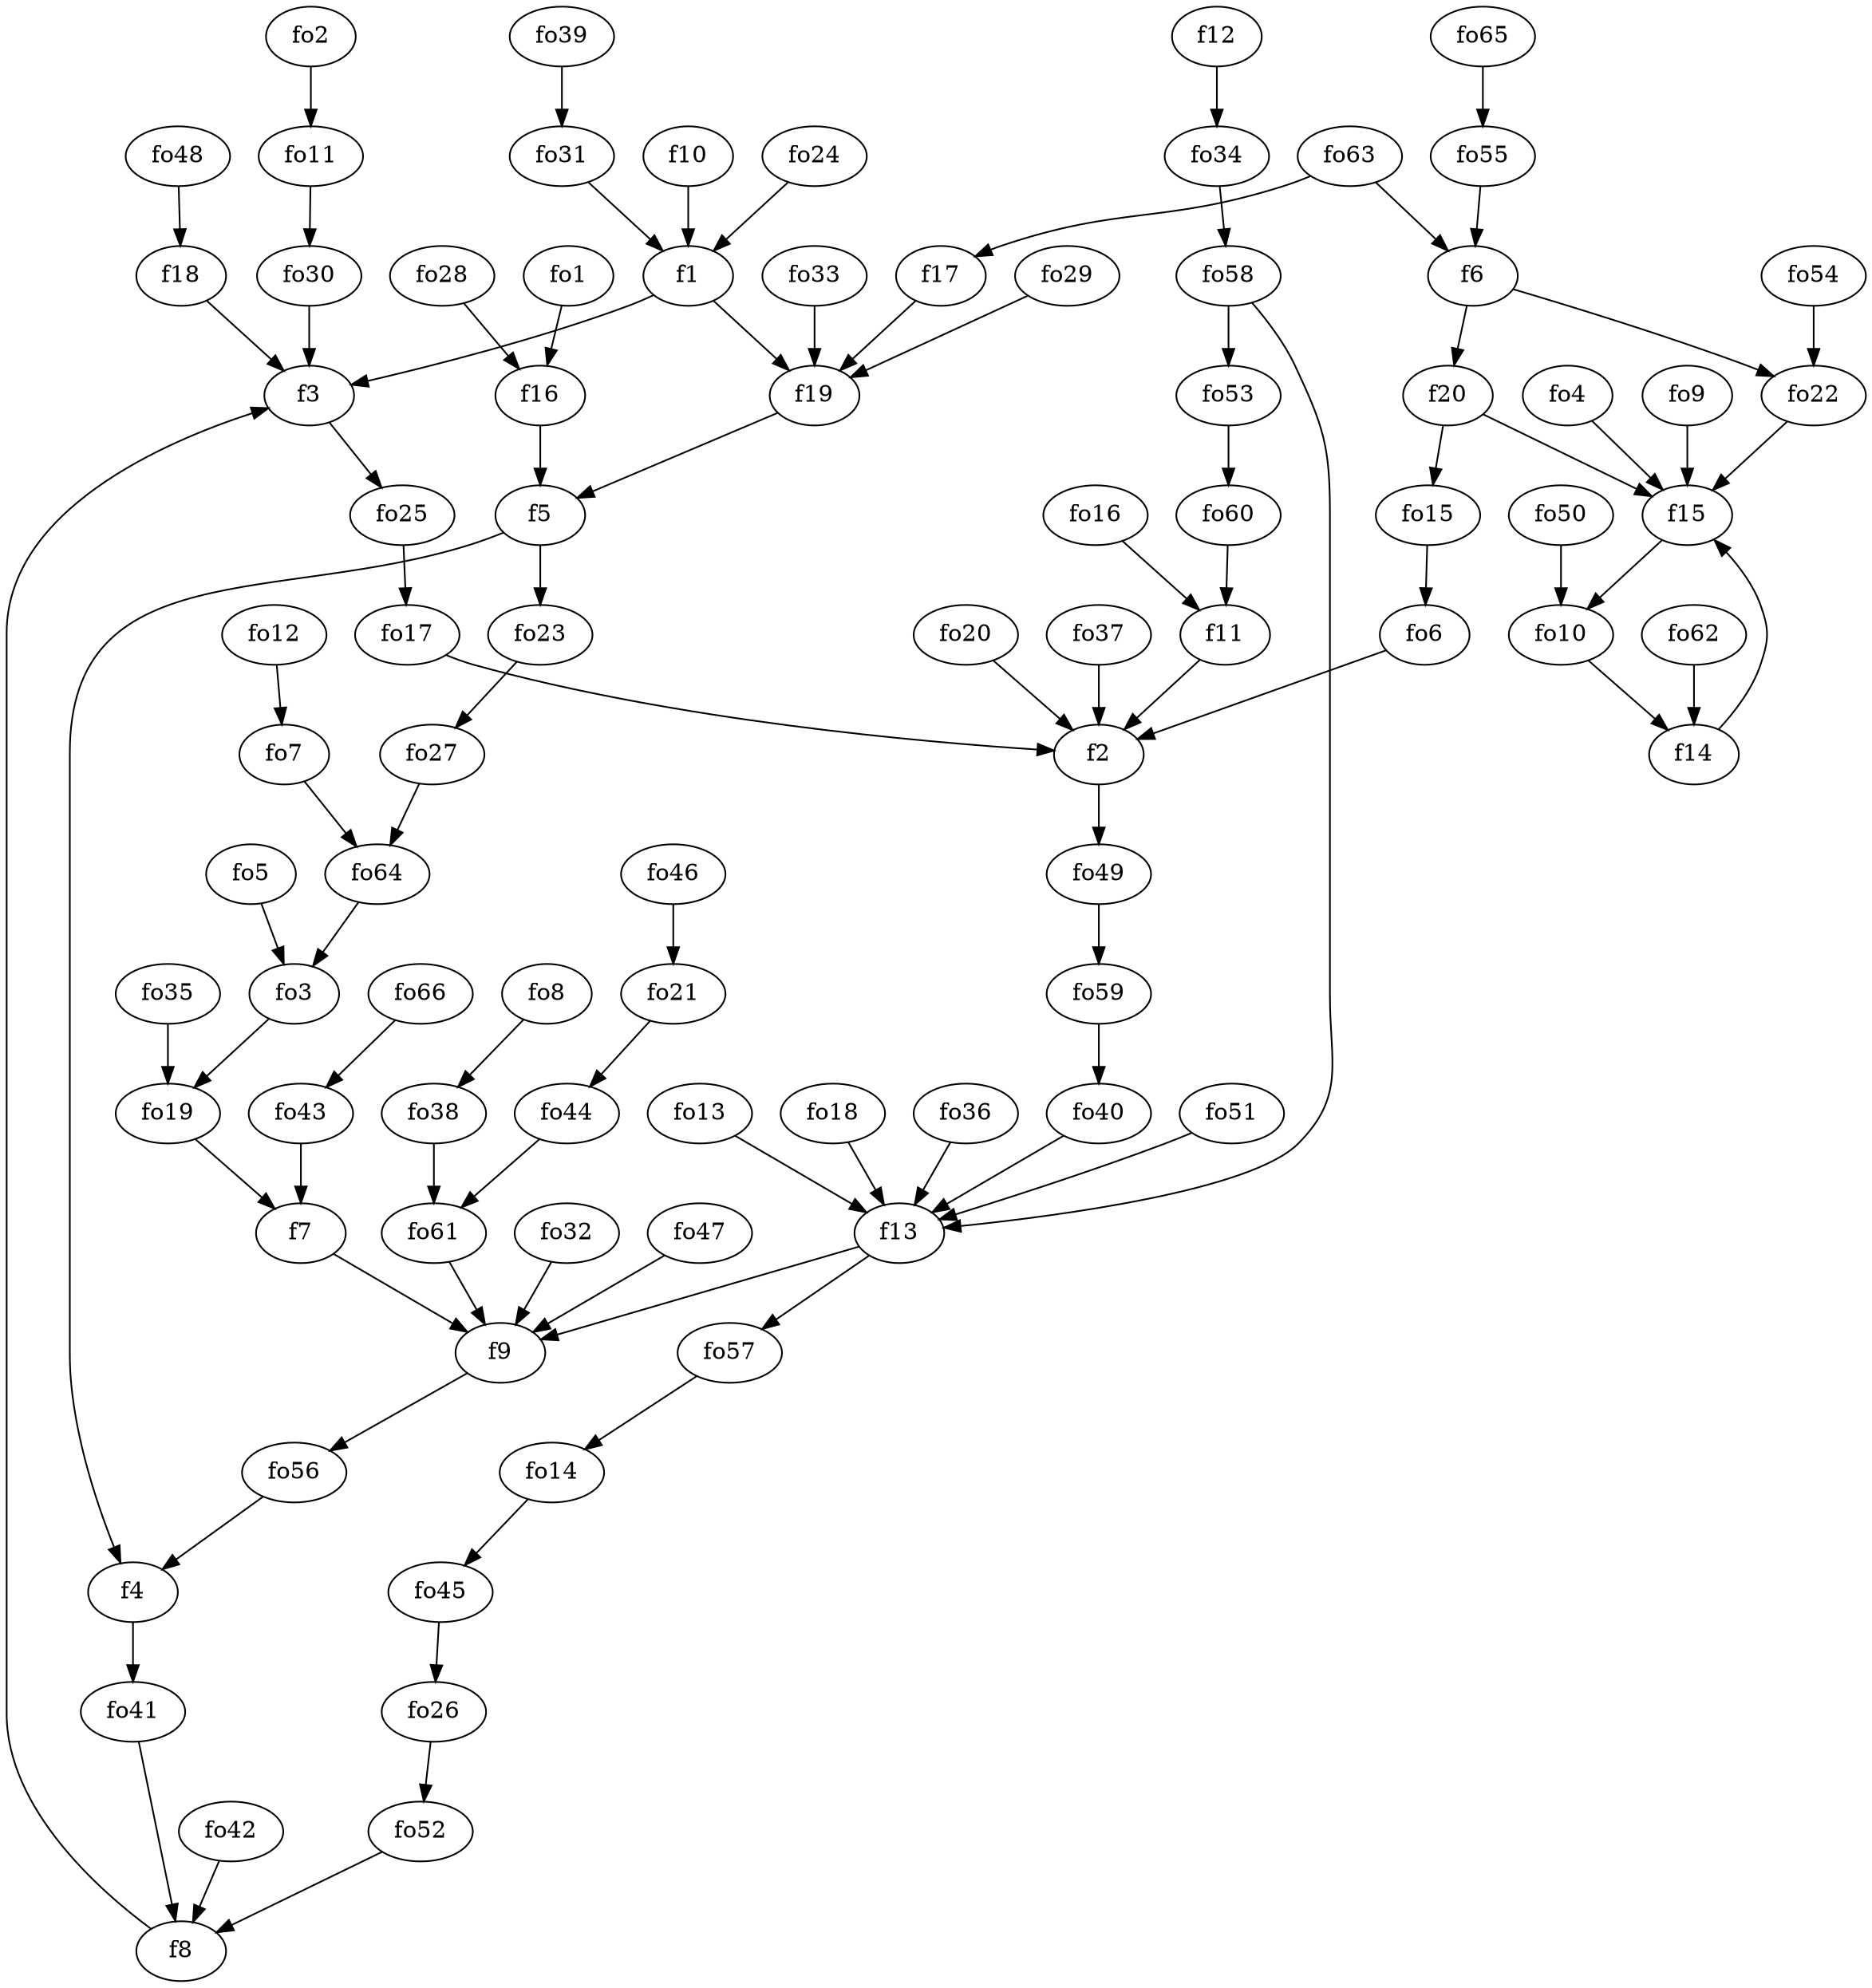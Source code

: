 strict digraph  {
f1;
f2;
f3;
f4;
f5;
f6;
f7;
f8;
f9;
f10;
f11;
f12;
f13;
f14;
f15;
f16;
f17;
f18;
f19;
f20;
fo1;
fo2;
fo3;
fo4;
fo5;
fo6;
fo7;
fo8;
fo9;
fo10;
fo11;
fo12;
fo13;
fo14;
fo15;
fo16;
fo17;
fo18;
fo19;
fo20;
fo21;
fo22;
fo23;
fo24;
fo25;
fo26;
fo27;
fo28;
fo29;
fo30;
fo31;
fo32;
fo33;
fo34;
fo35;
fo36;
fo37;
fo38;
fo39;
fo40;
fo41;
fo42;
fo43;
fo44;
fo45;
fo46;
fo47;
fo48;
fo49;
fo50;
fo51;
fo52;
fo53;
fo54;
fo55;
fo56;
fo57;
fo58;
fo59;
fo60;
fo61;
fo62;
fo63;
fo64;
fo65;
fo66;
f1 -> f19  [weight=2];
f1 -> f3  [weight=2];
f2 -> fo49  [weight=2];
f3 -> fo25  [weight=2];
f4 -> fo41  [weight=2];
f5 -> f4  [weight=2];
f5 -> fo23  [weight=2];
f6 -> f20  [weight=2];
f6 -> fo22  [weight=2];
f7 -> f9  [weight=2];
f8 -> f3  [weight=2];
f9 -> fo56  [weight=2];
f10 -> f1  [weight=2];
f11 -> f2  [weight=2];
f12 -> fo34  [weight=2];
f13 -> fo57  [weight=2];
f13 -> f9  [weight=2];
f14 -> f15  [weight=2];
f15 -> fo10  [weight=2];
f16 -> f5  [weight=2];
f17 -> f19  [weight=2];
f18 -> f3  [weight=2];
f19 -> f5  [weight=2];
f20 -> fo15  [weight=2];
f20 -> f15  [weight=2];
fo1 -> f16  [weight=2];
fo2 -> fo11  [weight=2];
fo3 -> fo19  [weight=2];
fo4 -> f15  [weight=2];
fo5 -> fo3  [weight=2];
fo6 -> f2  [weight=2];
fo7 -> fo64  [weight=2];
fo8 -> fo38  [weight=2];
fo9 -> f15  [weight=2];
fo10 -> f14  [weight=2];
fo11 -> fo30  [weight=2];
fo12 -> fo7  [weight=2];
fo13 -> f13  [weight=2];
fo14 -> fo45  [weight=2];
fo15 -> fo6  [weight=2];
fo16 -> f11  [weight=2];
fo17 -> f2  [weight=2];
fo18 -> f13  [weight=2];
fo19 -> f7  [weight=2];
fo20 -> f2  [weight=2];
fo21 -> fo44  [weight=2];
fo22 -> f15  [weight=2];
fo23 -> fo27  [weight=2];
fo24 -> f1  [weight=2];
fo25 -> fo17  [weight=2];
fo26 -> fo52  [weight=2];
fo27 -> fo64  [weight=2];
fo28 -> f16  [weight=2];
fo29 -> f19  [weight=2];
fo30 -> f3  [weight=2];
fo31 -> f1  [weight=2];
fo32 -> f9  [weight=2];
fo33 -> f19  [weight=2];
fo34 -> fo58  [weight=2];
fo35 -> fo19  [weight=2];
fo36 -> f13  [weight=2];
fo37 -> f2  [weight=2];
fo38 -> fo61  [weight=2];
fo39 -> fo31  [weight=2];
fo40 -> f13  [weight=2];
fo41 -> f8  [weight=2];
fo42 -> f8  [weight=2];
fo43 -> f7  [weight=2];
fo44 -> fo61  [weight=2];
fo45 -> fo26  [weight=2];
fo46 -> fo21  [weight=2];
fo47 -> f9  [weight=2];
fo48 -> f18  [weight=2];
fo49 -> fo59  [weight=2];
fo50 -> fo10  [weight=2];
fo51 -> f13  [weight=2];
fo52 -> f8  [weight=2];
fo53 -> fo60  [weight=2];
fo54 -> fo22  [weight=2];
fo55 -> f6  [weight=2];
fo56 -> f4  [weight=2];
fo57 -> fo14  [weight=2];
fo58 -> f13  [weight=2];
fo58 -> fo53  [weight=2];
fo59 -> fo40  [weight=2];
fo60 -> f11  [weight=2];
fo61 -> f9  [weight=2];
fo62 -> f14  [weight=2];
fo63 -> f6  [weight=2];
fo63 -> f17  [weight=2];
fo64 -> fo3  [weight=2];
fo65 -> fo55  [weight=2];
fo66 -> fo43  [weight=2];
}

